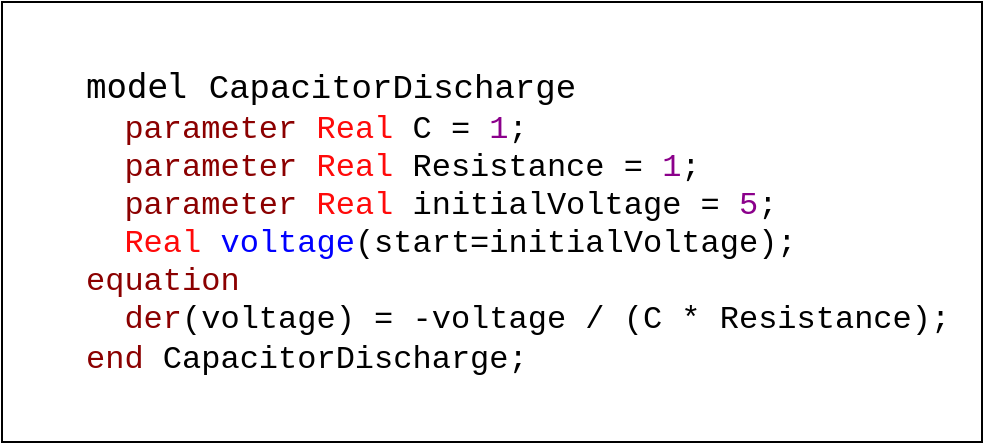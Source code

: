 <mxfile version="20.8.16" type="device"><diagram name="Page-1" id="2l-IVcbJUafFnvJVQXfx"><mxGraphModel dx="1418" dy="828" grid="1" gridSize="10" guides="1" tooltips="1" connect="1" arrows="1" fold="1" page="1" pageScale="1" pageWidth="850" pageHeight="1100" math="0" shadow="0"><root><mxCell id="0"/><mxCell id="1" parent="0"/><mxCell id="vTXpXRhrp94cCVesUhq3-7" value="&lt;blockquote style=&quot;margin: 0 0 0 40px; border: none; padding: 0px;&quot;&gt;&lt;pre style=&quot;text-align: justify; margin-top: 0px; margin-bottom: 0px; font-size: 17px;&quot;&gt;model&lt;span style=&quot;font-family: &amp;quot;Courier New&amp;quot;;&quot;&gt; CapacitorDischarge&lt;/span&gt;&lt;/pre&gt;&lt;pre style=&quot;text-align: justify; margin-top: 0px; margin-bottom: 0px;&quot;&gt;&lt;span style=&quot;font-family: &amp;quot;Courier New&amp;quot;; font-size: 12pt;&quot;&gt;  &lt;/span&gt;&lt;span style=&quot;font-family:'Courier New'; font-size:12pt; color:#8b0000;&quot;&gt;parameter&lt;/span&gt;&lt;span style=&quot;font-family: &amp;quot;Courier New&amp;quot;; font-size: 12pt;&quot;&gt; &lt;/span&gt;&lt;span style=&quot;font-family:'Courier New'; font-size:12pt; color:#ff0a0a;&quot;&gt;Real&lt;/span&gt;&lt;span style=&quot;font-family: &amp;quot;Courier New&amp;quot;; font-size: 12pt;&quot;&gt; C = &lt;/span&gt;&lt;span style=&quot;font-family:'Courier New'; font-size:12pt; color:#8b008b;&quot;&gt;1&lt;/span&gt;&lt;span style=&quot;font-family: &amp;quot;Courier New&amp;quot;; font-size: 12pt;&quot;&gt;;&lt;/span&gt;&lt;/pre&gt;&lt;pre style=&quot;text-align: justify; margin-top: 0px; margin-bottom: 0px;&quot;&gt;&lt;span style=&quot;font-family: &amp;quot;Courier New&amp;quot;; font-size: 12pt;&quot;&gt;  &lt;/span&gt;&lt;span style=&quot;font-family:'Courier New'; font-size:12pt; color:#8b0000;&quot;&gt;parameter&lt;/span&gt;&lt;span style=&quot;font-family: &amp;quot;Courier New&amp;quot;; font-size: 12pt;&quot;&gt; &lt;/span&gt;&lt;span style=&quot;font-family:'Courier New'; font-size:12pt; color:#ff0a0a;&quot;&gt;Real&lt;/span&gt;&lt;span style=&quot;font-family: &amp;quot;Courier New&amp;quot;; font-size: 12pt;&quot;&gt; Resistance = &lt;/span&gt;&lt;span style=&quot;font-family:'Courier New'; font-size:12pt; color:#8b008b;&quot;&gt;1&lt;/span&gt;&lt;span style=&quot;font-family: &amp;quot;Courier New&amp;quot;; font-size: 12pt;&quot;&gt;;&lt;/span&gt;&lt;/pre&gt;&lt;pre style=&quot;text-align: justify; margin-top: 0px; margin-bottom: 0px;&quot;&gt;&lt;span style=&quot;font-family: &amp;quot;Courier New&amp;quot;; font-size: 12pt;&quot;&gt;  &lt;/span&gt;&lt;span style=&quot;font-family:'Courier New'; font-size:12pt; color:#8b0000;&quot;&gt;parameter&lt;/span&gt;&lt;span style=&quot;font-family: &amp;quot;Courier New&amp;quot;; font-size: 12pt;&quot;&gt; &lt;/span&gt;&lt;span style=&quot;font-family:'Courier New'; font-size:12pt; color:#ff0a0a;&quot;&gt;Real&lt;/span&gt;&lt;span style=&quot;font-family: &amp;quot;Courier New&amp;quot;; font-size: 12pt;&quot;&gt; initialVoltage = &lt;/span&gt;&lt;span style=&quot;font-family:'Courier New'; font-size:12pt; color:#8b008b;&quot;&gt;5&lt;/span&gt;&lt;span style=&quot;font-family: &amp;quot;Courier New&amp;quot;; font-size: 12pt;&quot;&gt;;&lt;/span&gt;&lt;/pre&gt;&lt;pre style=&quot;text-align: justify; margin-top: 0px; margin-bottom: 0px;&quot;&gt;&lt;span style=&quot;font-family: &amp;quot;Courier New&amp;quot;; font-size: 12pt;&quot;&gt;  &lt;/span&gt;&lt;span style=&quot;font-family:'Courier New'; font-size:12pt; color:#ff0a0a;&quot;&gt;Real&lt;/span&gt;&lt;span style=&quot;font-family: &amp;quot;Courier New&amp;quot;; font-size: 12pt;&quot;&gt; &lt;/span&gt;&lt;span style=&quot;font-family:'Courier New'; font-size:12pt; color:#0000ff;&quot;&gt;voltage&lt;/span&gt;&lt;span style=&quot;font-family: &amp;quot;Courier New&amp;quot;; font-size: 12pt;&quot;&gt;(start=initialVoltage);&lt;/span&gt;&lt;/pre&gt;&lt;pre style=&quot;text-align: justify; margin-top: 0px; margin-bottom: 0px;&quot;&gt;&lt;span style=&quot;font-family:'Courier New'; font-size:12pt; color:#8b0000;&quot;&gt;equation&lt;/span&gt;&lt;/pre&gt;&lt;pre style=&quot;text-align: justify; margin-top: 0px; margin-bottom: 0px;&quot;&gt;&lt;span style=&quot;font-family: &amp;quot;Courier New&amp;quot;; font-size: 12pt;&quot;&gt;  &lt;/span&gt;&lt;span style=&quot;font-family:'Courier New'; font-size:12pt; color:#8b0000;&quot;&gt;der&lt;/span&gt;&lt;span style=&quot;font-family: &amp;quot;Courier New&amp;quot;; font-size: 12pt;&quot;&gt;(voltage) = -voltage / (C * Resistance);&lt;/span&gt;&lt;/pre&gt;&lt;pre style=&quot;text-align: justify; margin-top: 0px; margin-bottom: 0px;&quot;&gt;&lt;span style=&quot;font-family:'Courier New'; font-size:12pt; color:#8b0000;&quot;&gt;end&lt;/span&gt;&lt;span style=&quot;font-family: &amp;quot;Courier New&amp;quot;; font-size: 12pt;&quot;&gt; CapacitorDischarge;&lt;/span&gt;&lt;/pre&gt;&lt;/blockquote&gt;" style="whiteSpace=wrap;html=1;align=left;container=0;" parent="1" vertex="1"><mxGeometry x="140" y="120" width="490" height="220" as="geometry"/></mxCell></root></mxGraphModel></diagram></mxfile>